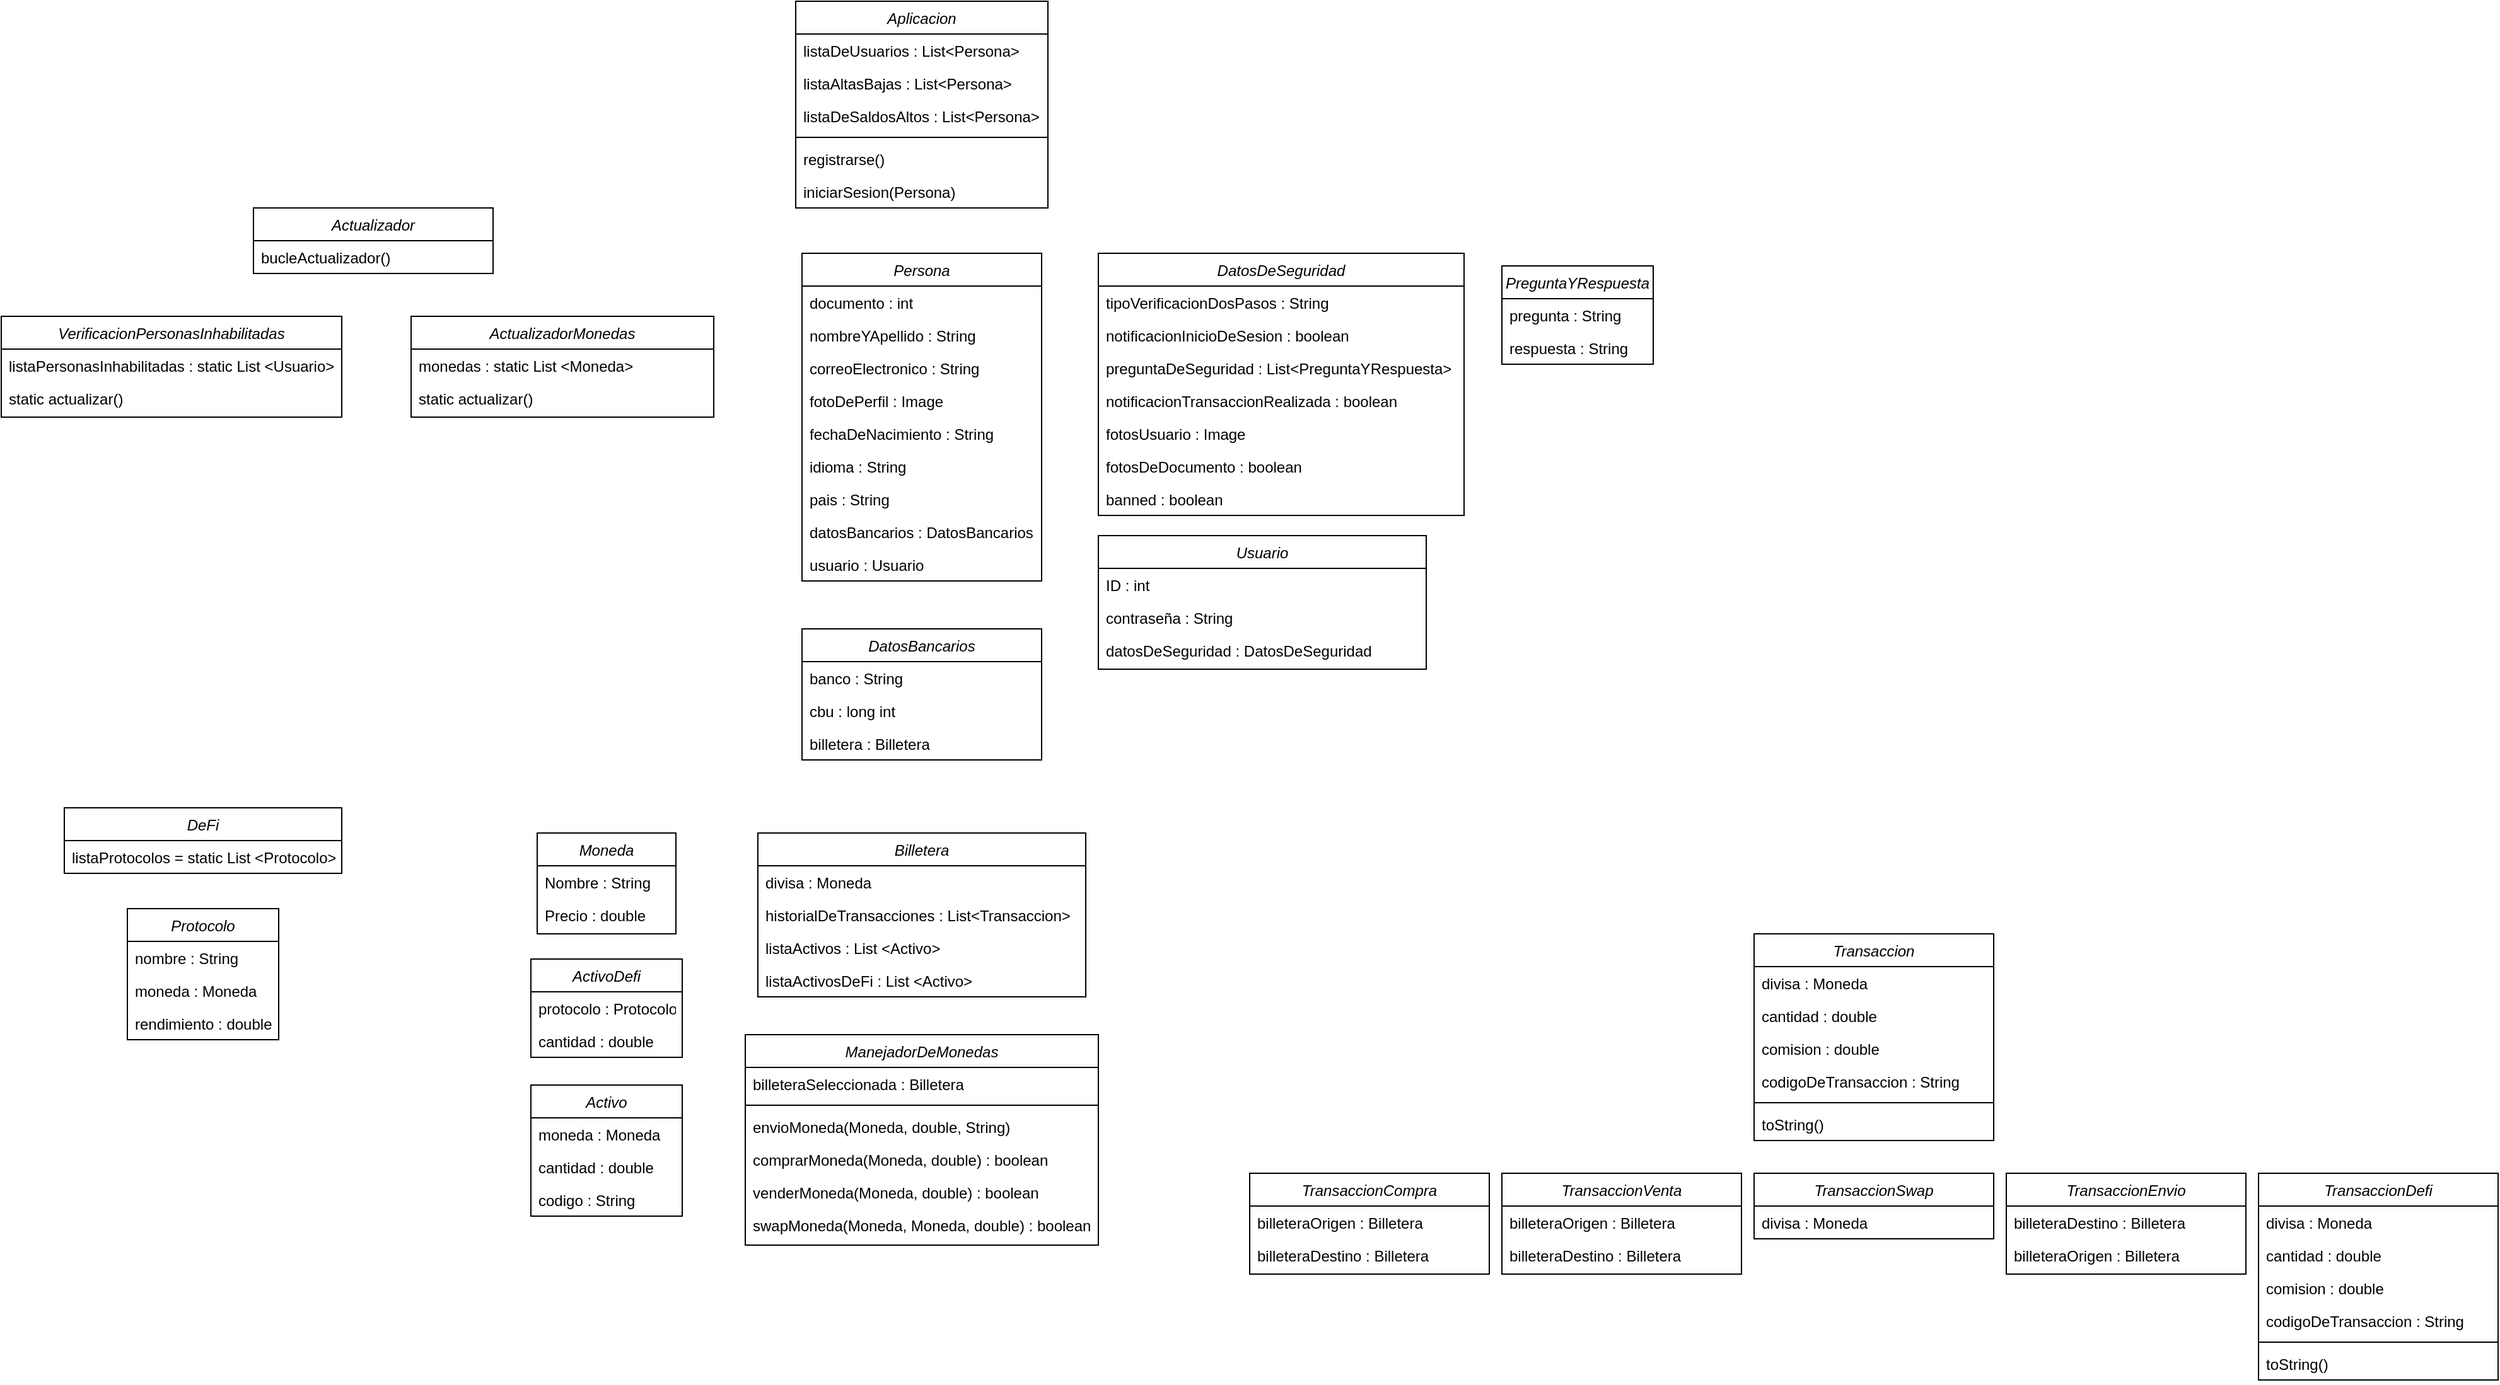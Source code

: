 <mxfile version="24.7.10">
  <diagram id="C5RBs43oDa-KdzZeNtuy" name="Page-1">
    <mxGraphModel dx="2093" dy="2188" grid="1" gridSize="10" guides="1" tooltips="1" connect="1" arrows="1" fold="1" page="1" pageScale="1" pageWidth="1600" pageHeight="1200" math="0" shadow="0">
      <root>
        <mxCell id="WIyWlLk6GJQsqaUBKTNV-0" />
        <mxCell id="WIyWlLk6GJQsqaUBKTNV-1" parent="WIyWlLk6GJQsqaUBKTNV-0" />
        <mxCell id="zkfFHV4jXpPFQw0GAbJ--0" value="Aplicacion" style="swimlane;fontStyle=2;align=center;verticalAlign=top;childLayout=stackLayout;horizontal=1;startSize=26;horizontalStack=0;resizeParent=1;resizeLast=0;collapsible=1;marginBottom=0;rounded=0;shadow=0;strokeWidth=1;" parent="WIyWlLk6GJQsqaUBKTNV-1" vertex="1">
          <mxGeometry x="1500" y="-1180" width="200" height="164" as="geometry">
            <mxRectangle x="320" y="12" width="160" height="26" as="alternateBounds" />
          </mxGeometry>
        </mxCell>
        <mxCell id="zkfFHV4jXpPFQw0GAbJ--1" value="listaDeUsuarios : List&lt;Persona&gt;" style="text;align=left;verticalAlign=top;spacingLeft=4;spacingRight=4;overflow=hidden;rotatable=0;points=[[0,0.5],[1,0.5]];portConstraint=eastwest;" parent="zkfFHV4jXpPFQw0GAbJ--0" vertex="1">
          <mxGeometry y="26" width="200" height="26" as="geometry" />
        </mxCell>
        <mxCell id="1S-B0-gOR2kUliEeF28f-2" value="listaAltasBajas : List&lt;Persona&gt;" style="text;align=left;verticalAlign=top;spacingLeft=4;spacingRight=4;overflow=hidden;rotatable=0;points=[[0,0.5],[1,0.5]];portConstraint=eastwest;" parent="zkfFHV4jXpPFQw0GAbJ--0" vertex="1">
          <mxGeometry y="52" width="200" height="26" as="geometry" />
        </mxCell>
        <mxCell id="1S-B0-gOR2kUliEeF28f-3" value="listaDeSaldosAltos : List&lt;Persona&gt;" style="text;align=left;verticalAlign=top;spacingLeft=4;spacingRight=4;overflow=hidden;rotatable=0;points=[[0,0.5],[1,0.5]];portConstraint=eastwest;" parent="zkfFHV4jXpPFQw0GAbJ--0" vertex="1">
          <mxGeometry y="78" width="200" height="26" as="geometry" />
        </mxCell>
        <mxCell id="zkfFHV4jXpPFQw0GAbJ--4" value="" style="line;html=1;strokeWidth=1;align=left;verticalAlign=middle;spacingTop=-1;spacingLeft=3;spacingRight=3;rotatable=0;labelPosition=right;points=[];portConstraint=eastwest;" parent="zkfFHV4jXpPFQw0GAbJ--0" vertex="1">
          <mxGeometry y="104" width="200" height="8" as="geometry" />
        </mxCell>
        <mxCell id="b5h74rqphBhKmtc5vDvs-13" value="registrarse()" style="text;align=left;verticalAlign=top;spacingLeft=4;spacingRight=4;overflow=hidden;rotatable=0;points=[[0,0.5],[1,0.5]];portConstraint=eastwest;rounded=0;shadow=0;html=0;" parent="zkfFHV4jXpPFQw0GAbJ--0" vertex="1">
          <mxGeometry y="112" width="200" height="26" as="geometry" />
        </mxCell>
        <mxCell id="b5h74rqphBhKmtc5vDvs-14" value="iniciarSesion(Persona)" style="text;align=left;verticalAlign=top;spacingLeft=4;spacingRight=4;overflow=hidden;rotatable=0;points=[[0,0.5],[1,0.5]];portConstraint=eastwest;rounded=0;shadow=0;html=0;" parent="zkfFHV4jXpPFQw0GAbJ--0" vertex="1">
          <mxGeometry y="138" width="200" height="26" as="geometry" />
        </mxCell>
        <mxCell id="A0QK2ImNxOVKermPS3v1-1" value="&amp;nbsp;" style="text;whiteSpace=wrap;html=1;" parent="WIyWlLk6GJQsqaUBKTNV-1" vertex="1">
          <mxGeometry x="1870" y="-240" width="40" height="40" as="geometry" />
        </mxCell>
        <mxCell id="A0QK2ImNxOVKermPS3v1-3" value="Usuario" style="swimlane;fontStyle=2;align=center;verticalAlign=top;childLayout=stackLayout;horizontal=1;startSize=26;horizontalStack=0;resizeParent=1;resizeLast=0;collapsible=1;marginBottom=0;rounded=0;shadow=0;strokeWidth=1;" parent="WIyWlLk6GJQsqaUBKTNV-1" vertex="1">
          <mxGeometry x="1740" y="-756" width="260" height="106" as="geometry">
            <mxRectangle x="230" y="140" width="160" height="26" as="alternateBounds" />
          </mxGeometry>
        </mxCell>
        <mxCell id="b5h74rqphBhKmtc5vDvs-136" value="ID : int" style="text;align=left;verticalAlign=top;spacingLeft=4;spacingRight=4;overflow=hidden;rotatable=0;points=[[0,0.5],[1,0.5]];portConstraint=eastwest;" parent="A0QK2ImNxOVKermPS3v1-3" vertex="1">
          <mxGeometry y="26" width="260" height="26" as="geometry" />
        </mxCell>
        <mxCell id="1S-B0-gOR2kUliEeF28f-7" value="contraseña : String" style="text;align=left;verticalAlign=top;spacingLeft=4;spacingRight=4;overflow=hidden;rotatable=0;points=[[0,0.5],[1,0.5]];portConstraint=eastwest;rounded=0;shadow=0;html=0;" parent="A0QK2ImNxOVKermPS3v1-3" vertex="1">
          <mxGeometry y="52" width="260" height="26" as="geometry" />
        </mxCell>
        <mxCell id="1S-B0-gOR2kUliEeF28f-20" value="datosDeSeguridad : DatosDeSeguridad" style="text;align=left;verticalAlign=top;spacingLeft=4;spacingRight=4;overflow=hidden;rotatable=0;points=[[0,0.5],[1,0.5]];portConstraint=eastwest;" parent="A0QK2ImNxOVKermPS3v1-3" vertex="1">
          <mxGeometry y="78" width="260" height="26" as="geometry" />
        </mxCell>
        <mxCell id="A0QK2ImNxOVKermPS3v1-74" value="ManejadorDeMonedas" style="swimlane;fontStyle=2;align=center;verticalAlign=top;childLayout=stackLayout;horizontal=1;startSize=26;horizontalStack=0;resizeParent=1;resizeLast=0;collapsible=1;marginBottom=0;rounded=0;shadow=0;strokeWidth=1;" parent="WIyWlLk6GJQsqaUBKTNV-1" vertex="1">
          <mxGeometry x="1460" y="-360" width="280" height="167" as="geometry">
            <mxRectangle x="320" y="12" width="160" height="26" as="alternateBounds" />
          </mxGeometry>
        </mxCell>
        <mxCell id="A0QK2ImNxOVKermPS3v1-77" value="billeteraSeleccionada : Billetera" style="text;align=left;verticalAlign=top;spacingLeft=4;spacingRight=4;overflow=hidden;rotatable=0;points=[[0,0.5],[1,0.5]];portConstraint=eastwest;" parent="A0QK2ImNxOVKermPS3v1-74" vertex="1">
          <mxGeometry y="26" width="280" height="26" as="geometry" />
        </mxCell>
        <mxCell id="A0QK2ImNxOVKermPS3v1-76" value="" style="line;html=1;strokeWidth=1;align=left;verticalAlign=middle;spacingTop=-1;spacingLeft=3;spacingRight=3;rotatable=0;labelPosition=right;points=[];portConstraint=eastwest;" parent="A0QK2ImNxOVKermPS3v1-74" vertex="1">
          <mxGeometry y="52" width="280" height="8" as="geometry" />
        </mxCell>
        <mxCell id="A0QK2ImNxOVKermPS3v1-84" value="envioMoneda(Moneda, double, String)" style="text;align=left;verticalAlign=top;spacingLeft=4;spacingRight=4;overflow=hidden;rotatable=0;points=[[0,0.5],[1,0.5]];portConstraint=eastwest;" parent="A0QK2ImNxOVKermPS3v1-74" vertex="1">
          <mxGeometry y="60" width="280" height="26" as="geometry" />
        </mxCell>
        <mxCell id="A0QK2ImNxOVKermPS3v1-78" value="comprarMoneda(Moneda, double) : boolean" style="text;align=left;verticalAlign=top;spacingLeft=4;spacingRight=4;overflow=hidden;rotatable=0;points=[[0,0.5],[1,0.5]];portConstraint=eastwest;" parent="A0QK2ImNxOVKermPS3v1-74" vertex="1">
          <mxGeometry y="86" width="280" height="26" as="geometry" />
        </mxCell>
        <mxCell id="A0QK2ImNxOVKermPS3v1-79" value="venderMoneda(Moneda, double) : boolean" style="text;align=left;verticalAlign=top;spacingLeft=4;spacingRight=4;overflow=hidden;rotatable=0;points=[[0,0.5],[1,0.5]];portConstraint=eastwest;" parent="A0QK2ImNxOVKermPS3v1-74" vertex="1">
          <mxGeometry y="112" width="280" height="26" as="geometry" />
        </mxCell>
        <mxCell id="A0QK2ImNxOVKermPS3v1-80" value="swapMoneda(Moneda, Moneda, double) : boolean" style="text;align=left;verticalAlign=top;spacingLeft=4;spacingRight=4;overflow=hidden;rotatable=0;points=[[0,0.5],[1,0.5]];portConstraint=eastwest;" parent="A0QK2ImNxOVKermPS3v1-74" vertex="1">
          <mxGeometry y="138" width="280" height="26" as="geometry" />
        </mxCell>
        <mxCell id="b5h74rqphBhKmtc5vDvs-6" value="VerificacionPersonasInhabilitadas" style="swimlane;fontStyle=2;align=center;verticalAlign=top;childLayout=stackLayout;horizontal=1;startSize=26;horizontalStack=0;resizeParent=1;resizeLast=0;collapsible=1;marginBottom=0;rounded=0;shadow=0;strokeWidth=1;" parent="WIyWlLk6GJQsqaUBKTNV-1" vertex="1">
          <mxGeometry x="870" y="-930" width="270" height="80" as="geometry">
            <mxRectangle x="320" y="12" width="160" height="26" as="alternateBounds" />
          </mxGeometry>
        </mxCell>
        <mxCell id="b5h74rqphBhKmtc5vDvs-11" value="listaPersonasInhabilitadas : static List &lt;Usuario&gt;" style="text;align=left;verticalAlign=top;spacingLeft=4;spacingRight=4;overflow=hidden;rotatable=0;points=[[0,0.5],[1,0.5]];portConstraint=eastwest;" parent="b5h74rqphBhKmtc5vDvs-6" vertex="1">
          <mxGeometry y="26" width="270" height="26" as="geometry" />
        </mxCell>
        <mxCell id="b5h74rqphBhKmtc5vDvs-12" value="static actualizar()" style="text;align=left;verticalAlign=top;spacingLeft=4;spacingRight=4;overflow=hidden;rotatable=0;points=[[0,0.5],[1,0.5]];portConstraint=eastwest;rounded=0;shadow=0;html=0;" parent="b5h74rqphBhKmtc5vDvs-6" vertex="1">
          <mxGeometry y="52" width="270" height="26" as="geometry" />
        </mxCell>
        <mxCell id="b5h74rqphBhKmtc5vDvs-25" value="Actualizador" style="swimlane;fontStyle=2;align=center;verticalAlign=top;childLayout=stackLayout;horizontal=1;startSize=26;horizontalStack=0;resizeParent=1;resizeLast=0;collapsible=1;marginBottom=0;rounded=0;shadow=0;strokeWidth=1;" parent="WIyWlLk6GJQsqaUBKTNV-1" vertex="1">
          <mxGeometry x="1070" y="-1016" width="190" height="52" as="geometry">
            <mxRectangle x="320" y="12" width="160" height="26" as="alternateBounds" />
          </mxGeometry>
        </mxCell>
        <mxCell id="b5h74rqphBhKmtc5vDvs-117" value="bucleActualizador()" style="text;align=left;verticalAlign=top;spacingLeft=4;spacingRight=4;overflow=hidden;rotatable=0;points=[[0,0.5],[1,0.5]];portConstraint=eastwest;rounded=0;shadow=0;html=0;" parent="b5h74rqphBhKmtc5vDvs-25" vertex="1">
          <mxGeometry y="26" width="190" height="26" as="geometry" />
        </mxCell>
        <mxCell id="b5h74rqphBhKmtc5vDvs-31" value="Moneda" style="swimlane;fontStyle=2;align=center;verticalAlign=top;childLayout=stackLayout;horizontal=1;startSize=26;horizontalStack=0;resizeParent=1;resizeLast=0;collapsible=1;marginBottom=0;rounded=0;shadow=0;strokeWidth=1;" parent="WIyWlLk6GJQsqaUBKTNV-1" vertex="1">
          <mxGeometry x="1295" y="-520" width="110" height="80" as="geometry">
            <mxRectangle x="320" y="12" width="160" height="26" as="alternateBounds" />
          </mxGeometry>
        </mxCell>
        <mxCell id="b5h74rqphBhKmtc5vDvs-32" value="Nombre : String" style="text;align=left;verticalAlign=top;spacingLeft=4;spacingRight=4;overflow=hidden;rotatable=0;points=[[0,0.5],[1,0.5]];portConstraint=eastwest;" parent="b5h74rqphBhKmtc5vDvs-31" vertex="1">
          <mxGeometry y="26" width="110" height="26" as="geometry" />
        </mxCell>
        <mxCell id="b5h74rqphBhKmtc5vDvs-33" value="Precio : double" style="text;align=left;verticalAlign=top;spacingLeft=4;spacingRight=4;overflow=hidden;rotatable=0;points=[[0,0.5],[1,0.5]];portConstraint=eastwest;rounded=0;shadow=0;html=0;" parent="b5h74rqphBhKmtc5vDvs-31" vertex="1">
          <mxGeometry y="52" width="110" height="26" as="geometry" />
        </mxCell>
        <mxCell id="b5h74rqphBhKmtc5vDvs-53" value="Transaccion" style="swimlane;fontStyle=2;align=center;verticalAlign=top;childLayout=stackLayout;horizontal=1;startSize=26;horizontalStack=0;resizeParent=1;resizeLast=0;collapsible=1;marginBottom=0;rounded=0;shadow=0;strokeWidth=1;" parent="WIyWlLk6GJQsqaUBKTNV-1" vertex="1">
          <mxGeometry x="2260" y="-440" width="190" height="164" as="geometry">
            <mxRectangle x="320" y="12" width="160" height="26" as="alternateBounds" />
          </mxGeometry>
        </mxCell>
        <mxCell id="b5h74rqphBhKmtc5vDvs-60" value="divisa : Moneda" style="text;align=left;verticalAlign=top;spacingLeft=4;spacingRight=4;overflow=hidden;rotatable=0;points=[[0,0.5],[1,0.5]];portConstraint=eastwest;rounded=0;shadow=0;html=0;" parent="b5h74rqphBhKmtc5vDvs-53" vertex="1">
          <mxGeometry y="26" width="190" height="26" as="geometry" />
        </mxCell>
        <mxCell id="b5h74rqphBhKmtc5vDvs-61" value="cantidad : double" style="text;align=left;verticalAlign=top;spacingLeft=4;spacingRight=4;overflow=hidden;rotatable=0;points=[[0,0.5],[1,0.5]];portConstraint=eastwest;rounded=0;shadow=0;html=0;" parent="b5h74rqphBhKmtc5vDvs-53" vertex="1">
          <mxGeometry y="52" width="190" height="26" as="geometry" />
        </mxCell>
        <mxCell id="b5h74rqphBhKmtc5vDvs-120" value="comision : double" style="text;align=left;verticalAlign=top;spacingLeft=4;spacingRight=4;overflow=hidden;rotatable=0;points=[[0,0.5],[1,0.5]];portConstraint=eastwest;rounded=0;shadow=0;html=0;" parent="b5h74rqphBhKmtc5vDvs-53" vertex="1">
          <mxGeometry y="78" width="190" height="26" as="geometry" />
        </mxCell>
        <mxCell id="1S-B0-gOR2kUliEeF28f-0" value="codigoDeTransaccion : String" style="text;align=left;verticalAlign=top;spacingLeft=4;spacingRight=4;overflow=hidden;rotatable=0;points=[[0,0.5],[1,0.5]];portConstraint=eastwest;rounded=0;shadow=0;html=0;" parent="b5h74rqphBhKmtc5vDvs-53" vertex="1">
          <mxGeometry y="104" width="190" height="26" as="geometry" />
        </mxCell>
        <mxCell id="b5h74rqphBhKmtc5vDvs-63" value="" style="line;html=1;strokeWidth=1;align=left;verticalAlign=middle;spacingTop=-1;spacingLeft=3;spacingRight=3;rotatable=0;labelPosition=right;points=[];portConstraint=eastwest;" parent="b5h74rqphBhKmtc5vDvs-53" vertex="1">
          <mxGeometry y="130" width="190" height="8" as="geometry" />
        </mxCell>
        <mxCell id="b5h74rqphBhKmtc5vDvs-62" value="toString()" style="text;align=left;verticalAlign=top;spacingLeft=4;spacingRight=4;overflow=hidden;rotatable=0;points=[[0,0.5],[1,0.5]];portConstraint=eastwest;rounded=0;shadow=0;html=0;" parent="b5h74rqphBhKmtc5vDvs-53" vertex="1">
          <mxGeometry y="138" width="190" height="26" as="geometry" />
        </mxCell>
        <mxCell id="b5h74rqphBhKmtc5vDvs-73" value="Activo" style="swimlane;fontStyle=2;align=center;verticalAlign=top;childLayout=stackLayout;horizontal=1;startSize=26;horizontalStack=0;resizeParent=1;resizeLast=0;collapsible=1;marginBottom=0;rounded=0;shadow=0;strokeWidth=1;" parent="WIyWlLk6GJQsqaUBKTNV-1" vertex="1">
          <mxGeometry x="1290" y="-320" width="120" height="104" as="geometry">
            <mxRectangle x="320" y="12" width="160" height="26" as="alternateBounds" />
          </mxGeometry>
        </mxCell>
        <mxCell id="b5h74rqphBhKmtc5vDvs-74" value="moneda : Moneda" style="text;align=left;verticalAlign=top;spacingLeft=4;spacingRight=4;overflow=hidden;rotatable=0;points=[[0,0.5],[1,0.5]];portConstraint=eastwest;" parent="b5h74rqphBhKmtc5vDvs-73" vertex="1">
          <mxGeometry y="26" width="120" height="26" as="geometry" />
        </mxCell>
        <mxCell id="b5h74rqphBhKmtc5vDvs-75" value="cantidad : double" style="text;align=left;verticalAlign=top;spacingLeft=4;spacingRight=4;overflow=hidden;rotatable=0;points=[[0,0.5],[1,0.5]];portConstraint=eastwest;rounded=0;shadow=0;html=0;" parent="b5h74rqphBhKmtc5vDvs-73" vertex="1">
          <mxGeometry y="52" width="120" height="26" as="geometry" />
        </mxCell>
        <mxCell id="1S-B0-gOR2kUliEeF28f-4" value="codigo : String" style="text;align=left;verticalAlign=top;spacingLeft=4;spacingRight=4;overflow=hidden;rotatable=0;points=[[0,0.5],[1,0.5]];portConstraint=eastwest;rounded=0;shadow=0;html=0;" parent="b5h74rqphBhKmtc5vDvs-73" vertex="1">
          <mxGeometry y="78" width="120" height="26" as="geometry" />
        </mxCell>
        <mxCell id="b5h74rqphBhKmtc5vDvs-79" value="TransaccionCompra" style="swimlane;fontStyle=2;align=center;verticalAlign=top;childLayout=stackLayout;horizontal=1;startSize=26;horizontalStack=0;resizeParent=1;resizeLast=0;collapsible=1;marginBottom=0;rounded=0;shadow=0;strokeWidth=1;" parent="WIyWlLk6GJQsqaUBKTNV-1" vertex="1">
          <mxGeometry x="1860" y="-250" width="190" height="80" as="geometry">
            <mxRectangle x="320" y="12" width="160" height="26" as="alternateBounds" />
          </mxGeometry>
        </mxCell>
        <mxCell id="b5h74rqphBhKmtc5vDvs-84" value="billeteraOrigen : Billetera" style="text;align=left;verticalAlign=top;spacingLeft=4;spacingRight=4;overflow=hidden;rotatable=0;points=[[0,0.5],[1,0.5]];portConstraint=eastwest;rounded=0;shadow=0;html=0;" parent="b5h74rqphBhKmtc5vDvs-79" vertex="1">
          <mxGeometry y="26" width="190" height="26" as="geometry" />
        </mxCell>
        <mxCell id="b5h74rqphBhKmtc5vDvs-102" value="billeteraDestino : Billetera" style="text;align=left;verticalAlign=top;spacingLeft=4;spacingRight=4;overflow=hidden;rotatable=0;points=[[0,0.5],[1,0.5]];portConstraint=eastwest;rounded=0;shadow=0;html=0;" parent="b5h74rqphBhKmtc5vDvs-79" vertex="1">
          <mxGeometry y="52" width="190" height="26" as="geometry" />
        </mxCell>
        <mxCell id="b5h74rqphBhKmtc5vDvs-85" value="TransaccionVenta" style="swimlane;fontStyle=2;align=center;verticalAlign=top;childLayout=stackLayout;horizontal=1;startSize=26;horizontalStack=0;resizeParent=1;resizeLast=0;collapsible=1;marginBottom=0;rounded=0;shadow=0;strokeWidth=1;" parent="WIyWlLk6GJQsqaUBKTNV-1" vertex="1">
          <mxGeometry x="2060" y="-250" width="190" height="80" as="geometry">
            <mxRectangle x="320" y="12" width="160" height="26" as="alternateBounds" />
          </mxGeometry>
        </mxCell>
        <mxCell id="RXBJ0WqxxfnvdXyqFnlm-0" value="billeteraOrigen : Billetera" style="text;align=left;verticalAlign=top;spacingLeft=4;spacingRight=4;overflow=hidden;rotatable=0;points=[[0,0.5],[1,0.5]];portConstraint=eastwest;rounded=0;shadow=0;html=0;" vertex="1" parent="b5h74rqphBhKmtc5vDvs-85">
          <mxGeometry y="26" width="190" height="26" as="geometry" />
        </mxCell>
        <mxCell id="RXBJ0WqxxfnvdXyqFnlm-1" value="billeteraDestino : Billetera" style="text;align=left;verticalAlign=top;spacingLeft=4;spacingRight=4;overflow=hidden;rotatable=0;points=[[0,0.5],[1,0.5]];portConstraint=eastwest;rounded=0;shadow=0;html=0;" vertex="1" parent="b5h74rqphBhKmtc5vDvs-85">
          <mxGeometry y="52" width="190" height="26" as="geometry" />
        </mxCell>
        <mxCell id="b5h74rqphBhKmtc5vDvs-91" value="TransaccionSwap" style="swimlane;fontStyle=2;align=center;verticalAlign=top;childLayout=stackLayout;horizontal=1;startSize=26;horizontalStack=0;resizeParent=1;resizeLast=0;collapsible=1;marginBottom=0;rounded=0;shadow=0;strokeWidth=1;" parent="WIyWlLk6GJQsqaUBKTNV-1" vertex="1">
          <mxGeometry x="2260" y="-250" width="190" height="52" as="geometry">
            <mxRectangle x="320" y="12" width="160" height="26" as="alternateBounds" />
          </mxGeometry>
        </mxCell>
        <mxCell id="b5h74rqphBhKmtc5vDvs-105" value="divisa : Moneda" style="text;align=left;verticalAlign=top;spacingLeft=4;spacingRight=4;overflow=hidden;rotatable=0;points=[[0,0.5],[1,0.5]];portConstraint=eastwest;rounded=0;shadow=0;html=0;" parent="b5h74rqphBhKmtc5vDvs-91" vertex="1">
          <mxGeometry y="26" width="190" height="26" as="geometry" />
        </mxCell>
        <mxCell id="b5h74rqphBhKmtc5vDvs-96" value="TransaccionEnvio" style="swimlane;fontStyle=2;align=center;verticalAlign=top;childLayout=stackLayout;horizontal=1;startSize=26;horizontalStack=0;resizeParent=1;resizeLast=0;collapsible=1;marginBottom=0;rounded=0;shadow=0;strokeWidth=1;" parent="WIyWlLk6GJQsqaUBKTNV-1" vertex="1">
          <mxGeometry x="2460" y="-250" width="190" height="80" as="geometry">
            <mxRectangle x="320" y="12" width="160" height="26" as="alternateBounds" />
          </mxGeometry>
        </mxCell>
        <mxCell id="RXBJ0WqxxfnvdXyqFnlm-3" value="billeteraDestino : Billetera" style="text;align=left;verticalAlign=top;spacingLeft=4;spacingRight=4;overflow=hidden;rotatable=0;points=[[0,0.5],[1,0.5]];portConstraint=eastwest;rounded=0;shadow=0;html=0;" vertex="1" parent="b5h74rqphBhKmtc5vDvs-96">
          <mxGeometry y="26" width="190" height="26" as="geometry" />
        </mxCell>
        <mxCell id="RXBJ0WqxxfnvdXyqFnlm-2" value="billeteraOrigen : Billetera" style="text;align=left;verticalAlign=top;spacingLeft=4;spacingRight=4;overflow=hidden;rotatable=0;points=[[0,0.5],[1,0.5]];portConstraint=eastwest;rounded=0;shadow=0;html=0;" vertex="1" parent="b5h74rqphBhKmtc5vDvs-96">
          <mxGeometry y="52" width="190" height="26" as="geometry" />
        </mxCell>
        <mxCell id="b5h74rqphBhKmtc5vDvs-112" value="ActualizadorMonedas" style="swimlane;fontStyle=2;align=center;verticalAlign=top;childLayout=stackLayout;horizontal=1;startSize=26;horizontalStack=0;resizeParent=1;resizeLast=0;collapsible=1;marginBottom=0;rounded=0;shadow=0;strokeWidth=1;" parent="WIyWlLk6GJQsqaUBKTNV-1" vertex="1">
          <mxGeometry x="1195" y="-930" width="240" height="80" as="geometry">
            <mxRectangle x="320" y="12" width="160" height="26" as="alternateBounds" />
          </mxGeometry>
        </mxCell>
        <mxCell id="b5h74rqphBhKmtc5vDvs-115" value="monedas : static List &lt;Moneda&gt;" style="text;align=left;verticalAlign=top;spacingLeft=4;spacingRight=4;overflow=hidden;rotatable=0;points=[[0,0.5],[1,0.5]];portConstraint=eastwest;" parent="b5h74rqphBhKmtc5vDvs-112" vertex="1">
          <mxGeometry y="26" width="240" height="26" as="geometry" />
        </mxCell>
        <mxCell id="b5h74rqphBhKmtc5vDvs-116" value="static actualizar()" style="text;align=left;verticalAlign=top;spacingLeft=4;spacingRight=4;overflow=hidden;rotatable=0;points=[[0,0.5],[1,0.5]];portConstraint=eastwest;rounded=0;shadow=0;html=0;" parent="b5h74rqphBhKmtc5vDvs-112" vertex="1">
          <mxGeometry y="52" width="240" height="26" as="geometry" />
        </mxCell>
        <mxCell id="b5h74rqphBhKmtc5vDvs-126" value="DeFi" style="swimlane;fontStyle=2;align=center;verticalAlign=top;childLayout=stackLayout;horizontal=1;startSize=26;horizontalStack=0;resizeParent=1;resizeLast=0;collapsible=1;marginBottom=0;rounded=0;shadow=0;strokeWidth=1;" parent="WIyWlLk6GJQsqaUBKTNV-1" vertex="1">
          <mxGeometry x="920" y="-540" width="220" height="52" as="geometry">
            <mxRectangle x="320" y="12" width="160" height="26" as="alternateBounds" />
          </mxGeometry>
        </mxCell>
        <mxCell id="RXBJ0WqxxfnvdXyqFnlm-10" value="listaProtocolos = static List &lt;Protocolo&gt;" style="text;align=left;verticalAlign=top;spacingLeft=4;spacingRight=4;overflow=hidden;rotatable=0;points=[[0,0.5],[1,0.5]];portConstraint=eastwest;" vertex="1" parent="b5h74rqphBhKmtc5vDvs-126">
          <mxGeometry y="26" width="220" height="26" as="geometry" />
        </mxCell>
        <mxCell id="b5h74rqphBhKmtc5vDvs-130" value="Persona" style="swimlane;fontStyle=2;align=center;verticalAlign=top;childLayout=stackLayout;horizontal=1;startSize=26;horizontalStack=0;resizeParent=1;resizeLast=0;collapsible=1;marginBottom=0;rounded=0;shadow=0;strokeWidth=1;" parent="WIyWlLk6GJQsqaUBKTNV-1" vertex="1">
          <mxGeometry x="1505" y="-980" width="190" height="260" as="geometry">
            <mxRectangle x="320" y="12" width="160" height="26" as="alternateBounds" />
          </mxGeometry>
        </mxCell>
        <mxCell id="b5h74rqphBhKmtc5vDvs-141" value="documento : int" style="text;align=left;verticalAlign=top;spacingLeft=4;spacingRight=4;overflow=hidden;rotatable=0;points=[[0,0.5],[1,0.5]];portConstraint=eastwest;rounded=0;shadow=0;html=0;" parent="b5h74rqphBhKmtc5vDvs-130" vertex="1">
          <mxGeometry y="26" width="190" height="26" as="geometry" />
        </mxCell>
        <mxCell id="b5h74rqphBhKmtc5vDvs-137" value="nombreYApellido : String" style="text;align=left;verticalAlign=top;spacingLeft=4;spacingRight=4;overflow=hidden;rotatable=0;points=[[0,0.5],[1,0.5]];portConstraint=eastwest;" parent="b5h74rqphBhKmtc5vDvs-130" vertex="1">
          <mxGeometry y="52" width="190" height="26" as="geometry" />
        </mxCell>
        <mxCell id="b5h74rqphBhKmtc5vDvs-138" value="correoElectronico : String" style="text;align=left;verticalAlign=top;spacingLeft=4;spacingRight=4;overflow=hidden;rotatable=0;points=[[0,0.5],[1,0.5]];portConstraint=eastwest;rounded=0;shadow=0;html=0;" parent="b5h74rqphBhKmtc5vDvs-130" vertex="1">
          <mxGeometry y="78" width="190" height="26" as="geometry" />
        </mxCell>
        <mxCell id="b5h74rqphBhKmtc5vDvs-143" value="fotoDePerfil : Image" style="text;align=left;verticalAlign=top;spacingLeft=4;spacingRight=4;overflow=hidden;rotatable=0;points=[[0,0.5],[1,0.5]];portConstraint=eastwest;rounded=0;shadow=0;html=0;" parent="b5h74rqphBhKmtc5vDvs-130" vertex="1">
          <mxGeometry y="104" width="190" height="26" as="geometry" />
        </mxCell>
        <mxCell id="b5h74rqphBhKmtc5vDvs-142" value="fechaDeNacimiento : String" style="text;align=left;verticalAlign=top;spacingLeft=4;spacingRight=4;overflow=hidden;rotatable=0;points=[[0,0.5],[1,0.5]];portConstraint=eastwest;rounded=0;shadow=0;html=0;" parent="b5h74rqphBhKmtc5vDvs-130" vertex="1">
          <mxGeometry y="130" width="190" height="26" as="geometry" />
        </mxCell>
        <mxCell id="b5h74rqphBhKmtc5vDvs-140" value="idioma : String" style="text;align=left;verticalAlign=top;spacingLeft=4;spacingRight=4;overflow=hidden;rotatable=0;points=[[0,0.5],[1,0.5]];portConstraint=eastwest;rounded=0;shadow=0;html=0;" parent="b5h74rqphBhKmtc5vDvs-130" vertex="1">
          <mxGeometry y="156" width="190" height="26" as="geometry" />
        </mxCell>
        <mxCell id="b5h74rqphBhKmtc5vDvs-139" value="pais : String" style="text;align=left;verticalAlign=top;spacingLeft=4;spacingRight=4;overflow=hidden;rotatable=0;points=[[0,0.5],[1,0.5]];portConstraint=eastwest;rounded=0;shadow=0;html=0;" parent="b5h74rqphBhKmtc5vDvs-130" vertex="1">
          <mxGeometry y="182" width="190" height="26" as="geometry" />
        </mxCell>
        <mxCell id="1S-B0-gOR2kUliEeF28f-18" value="datosBancarios : DatosBancarios" style="text;align=left;verticalAlign=top;spacingLeft=4;spacingRight=4;overflow=hidden;rotatable=0;points=[[0,0.5],[1,0.5]];portConstraint=eastwest;rounded=0;shadow=0;html=0;" parent="b5h74rqphBhKmtc5vDvs-130" vertex="1">
          <mxGeometry y="208" width="190" height="26" as="geometry" />
        </mxCell>
        <mxCell id="1S-B0-gOR2kUliEeF28f-19" value="usuario : Usuario" style="text;align=left;verticalAlign=top;spacingLeft=4;spacingRight=4;overflow=hidden;rotatable=0;points=[[0,0.5],[1,0.5]];portConstraint=eastwest;rounded=0;shadow=0;html=0;" parent="b5h74rqphBhKmtc5vDvs-130" vertex="1">
          <mxGeometry y="234" width="190" height="26" as="geometry" />
        </mxCell>
        <mxCell id="b5h74rqphBhKmtc5vDvs-145" value="DatosDeSeguridad" style="swimlane;fontStyle=2;align=center;verticalAlign=top;childLayout=stackLayout;horizontal=1;startSize=26;horizontalStack=0;resizeParent=1;resizeLast=0;collapsible=1;marginBottom=0;rounded=0;shadow=0;strokeWidth=1;" parent="WIyWlLk6GJQsqaUBKTNV-1" vertex="1">
          <mxGeometry x="1740" y="-980" width="290" height="208" as="geometry">
            <mxRectangle x="320" y="12" width="160" height="26" as="alternateBounds" />
          </mxGeometry>
        </mxCell>
        <mxCell id="b5h74rqphBhKmtc5vDvs-155" value="tipoVerificacionDosPasos : String" style="text;align=left;verticalAlign=top;spacingLeft=4;spacingRight=4;overflow=hidden;rotatable=0;points=[[0,0.5],[1,0.5]];portConstraint=eastwest;" parent="b5h74rqphBhKmtc5vDvs-145" vertex="1">
          <mxGeometry y="26" width="290" height="26" as="geometry" />
        </mxCell>
        <mxCell id="b5h74rqphBhKmtc5vDvs-23" value="notificacionInicioDeSesion : boolean" style="text;align=left;verticalAlign=top;spacingLeft=4;spacingRight=4;overflow=hidden;rotatable=0;points=[[0,0.5],[1,0.5]];portConstraint=eastwest;rounded=0;shadow=0;html=0;" parent="b5h74rqphBhKmtc5vDvs-145" vertex="1">
          <mxGeometry y="52" width="290" height="26" as="geometry" />
        </mxCell>
        <mxCell id="b5h74rqphBhKmtc5vDvs-22" value="preguntaDeSeguridad : List&lt;PreguntaYRespuesta&gt;" style="text;align=left;verticalAlign=top;spacingLeft=4;spacingRight=4;overflow=hidden;rotatable=0;points=[[0,0.5],[1,0.5]];portConstraint=eastwest;rounded=0;shadow=0;html=0;" parent="b5h74rqphBhKmtc5vDvs-145" vertex="1">
          <mxGeometry y="78" width="290" height="26" as="geometry" />
        </mxCell>
        <mxCell id="b5h74rqphBhKmtc5vDvs-24" value="notificacionTransaccionRealizada : boolean" style="text;align=left;verticalAlign=top;spacingLeft=4;spacingRight=4;overflow=hidden;rotatable=0;points=[[0,0.5],[1,0.5]];portConstraint=eastwest;rounded=0;shadow=0;html=0;" parent="b5h74rqphBhKmtc5vDvs-145" vertex="1">
          <mxGeometry y="104" width="290" height="26" as="geometry" />
        </mxCell>
        <mxCell id="1S-B0-gOR2kUliEeF28f-24" value="fotosUsuario : Image" style="text;align=left;verticalAlign=top;spacingLeft=4;spacingRight=4;overflow=hidden;rotatable=0;points=[[0,0.5],[1,0.5]];portConstraint=eastwest;rounded=0;shadow=0;html=0;" parent="b5h74rqphBhKmtc5vDvs-145" vertex="1">
          <mxGeometry y="130" width="290" height="26" as="geometry" />
        </mxCell>
        <mxCell id="b5h74rqphBhKmtc5vDvs-166" value="fotosDeDocumento : boolean" style="text;align=left;verticalAlign=top;spacingLeft=4;spacingRight=4;overflow=hidden;rotatable=0;points=[[0,0.5],[1,0.5]];portConstraint=eastwest;rounded=0;shadow=0;html=0;" parent="b5h74rqphBhKmtc5vDvs-145" vertex="1">
          <mxGeometry y="156" width="290" height="26" as="geometry" />
        </mxCell>
        <mxCell id="1S-B0-gOR2kUliEeF28f-23" value="banned : boolean" style="text;align=left;verticalAlign=top;spacingLeft=4;spacingRight=4;overflow=hidden;rotatable=0;points=[[0,0.5],[1,0.5]];portConstraint=eastwest;rounded=0;shadow=0;html=0;" parent="b5h74rqphBhKmtc5vDvs-145" vertex="1">
          <mxGeometry y="182" width="290" height="26" as="geometry" />
        </mxCell>
        <mxCell id="b5h74rqphBhKmtc5vDvs-157" value="Billetera" style="swimlane;fontStyle=2;align=center;verticalAlign=top;childLayout=stackLayout;horizontal=1;startSize=26;horizontalStack=0;resizeParent=1;resizeLast=0;collapsible=1;marginBottom=0;rounded=0;shadow=0;strokeWidth=1;" parent="WIyWlLk6GJQsqaUBKTNV-1" vertex="1">
          <mxGeometry x="1470" y="-520" width="260" height="130" as="geometry">
            <mxRectangle x="320" y="12" width="160" height="26" as="alternateBounds" />
          </mxGeometry>
        </mxCell>
        <mxCell id="b5h74rqphBhKmtc5vDvs-163" value="divisa : Moneda" style="text;align=left;verticalAlign=top;spacingLeft=4;spacingRight=4;overflow=hidden;rotatable=0;points=[[0,0.5],[1,0.5]];portConstraint=eastwest;rounded=0;shadow=0;html=0;" parent="b5h74rqphBhKmtc5vDvs-157" vertex="1">
          <mxGeometry y="26" width="260" height="26" as="geometry" />
        </mxCell>
        <mxCell id="b5h74rqphBhKmtc5vDvs-165" value="historialDeTransacciones : List&lt;Transaccion&gt;" style="text;align=left;verticalAlign=top;spacingLeft=4;spacingRight=4;overflow=hidden;rotatable=0;points=[[0,0.5],[1,0.5]];portConstraint=eastwest;rounded=0;shadow=0;html=0;" parent="b5h74rqphBhKmtc5vDvs-157" vertex="1">
          <mxGeometry y="52" width="260" height="26" as="geometry" />
        </mxCell>
        <mxCell id="b5h74rqphBhKmtc5vDvs-164" value="listaActivos : List &lt;Activo&gt;" style="text;align=left;verticalAlign=top;spacingLeft=4;spacingRight=4;overflow=hidden;rotatable=0;points=[[0,0.5],[1,0.5]];portConstraint=eastwest;rounded=0;shadow=0;html=0;" parent="b5h74rqphBhKmtc5vDvs-157" vertex="1">
          <mxGeometry y="78" width="260" height="26" as="geometry" />
        </mxCell>
        <mxCell id="RXBJ0WqxxfnvdXyqFnlm-12" value="listaActivosDeFi : List &lt;Activo&gt;" style="text;align=left;verticalAlign=top;spacingLeft=4;spacingRight=4;overflow=hidden;rotatable=0;points=[[0,0.5],[1,0.5]];portConstraint=eastwest;rounded=0;shadow=0;html=0;" vertex="1" parent="b5h74rqphBhKmtc5vDvs-157">
          <mxGeometry y="104" width="260" height="26" as="geometry" />
        </mxCell>
        <mxCell id="1S-B0-gOR2kUliEeF28f-9" value="DatosBancarios" style="swimlane;fontStyle=2;align=center;verticalAlign=top;childLayout=stackLayout;horizontal=1;startSize=26;horizontalStack=0;resizeParent=1;resizeLast=0;collapsible=1;marginBottom=0;rounded=0;shadow=0;strokeWidth=1;" parent="WIyWlLk6GJQsqaUBKTNV-1" vertex="1">
          <mxGeometry x="1505" y="-682" width="190" height="104" as="geometry">
            <mxRectangle x="320" y="12" width="160" height="26" as="alternateBounds" />
          </mxGeometry>
        </mxCell>
        <mxCell id="1S-B0-gOR2kUliEeF28f-21" value="banco : String" style="text;align=left;verticalAlign=top;spacingLeft=4;spacingRight=4;overflow=hidden;rotatable=0;points=[[0,0.5],[1,0.5]];portConstraint=eastwest;" parent="1S-B0-gOR2kUliEeF28f-9" vertex="1">
          <mxGeometry y="26" width="190" height="26" as="geometry" />
        </mxCell>
        <mxCell id="1S-B0-gOR2kUliEeF28f-22" value="cbu : long int" style="text;align=left;verticalAlign=top;spacingLeft=4;spacingRight=4;overflow=hidden;rotatable=0;points=[[0,0.5],[1,0.5]];portConstraint=eastwest;" parent="1S-B0-gOR2kUliEeF28f-9" vertex="1">
          <mxGeometry y="52" width="190" height="26" as="geometry" />
        </mxCell>
        <mxCell id="RXBJ0WqxxfnvdXyqFnlm-22" value="billetera : Billetera" style="text;align=left;verticalAlign=top;spacingLeft=4;spacingRight=4;overflow=hidden;rotatable=0;points=[[0,0.5],[1,0.5]];portConstraint=eastwest;" vertex="1" parent="1S-B0-gOR2kUliEeF28f-9">
          <mxGeometry y="78" width="190" height="26" as="geometry" />
        </mxCell>
        <mxCell id="1S-B0-gOR2kUliEeF28f-26" value="TransaccionDefi" style="swimlane;fontStyle=2;align=center;verticalAlign=top;childLayout=stackLayout;horizontal=1;startSize=26;horizontalStack=0;resizeParent=1;resizeLast=0;collapsible=1;marginBottom=0;rounded=0;shadow=0;strokeWidth=1;" parent="WIyWlLk6GJQsqaUBKTNV-1" vertex="1">
          <mxGeometry x="2660" y="-250" width="190" height="164" as="geometry">
            <mxRectangle x="320" y="12" width="160" height="26" as="alternateBounds" />
          </mxGeometry>
        </mxCell>
        <mxCell id="1S-B0-gOR2kUliEeF28f-27" value="divisa : Moneda" style="text;align=left;verticalAlign=top;spacingLeft=4;spacingRight=4;overflow=hidden;rotatable=0;points=[[0,0.5],[1,0.5]];portConstraint=eastwest;rounded=0;shadow=0;html=0;" parent="1S-B0-gOR2kUliEeF28f-26" vertex="1">
          <mxGeometry y="26" width="190" height="26" as="geometry" />
        </mxCell>
        <mxCell id="1S-B0-gOR2kUliEeF28f-28" value="cantidad : double" style="text;align=left;verticalAlign=top;spacingLeft=4;spacingRight=4;overflow=hidden;rotatable=0;points=[[0,0.5],[1,0.5]];portConstraint=eastwest;rounded=0;shadow=0;html=0;" parent="1S-B0-gOR2kUliEeF28f-26" vertex="1">
          <mxGeometry y="52" width="190" height="26" as="geometry" />
        </mxCell>
        <mxCell id="1S-B0-gOR2kUliEeF28f-29" value="comision : double" style="text;align=left;verticalAlign=top;spacingLeft=4;spacingRight=4;overflow=hidden;rotatable=0;points=[[0,0.5],[1,0.5]];portConstraint=eastwest;rounded=0;shadow=0;html=0;" parent="1S-B0-gOR2kUliEeF28f-26" vertex="1">
          <mxGeometry y="78" width="190" height="26" as="geometry" />
        </mxCell>
        <mxCell id="1S-B0-gOR2kUliEeF28f-30" value="codigoDeTransaccion : String" style="text;align=left;verticalAlign=top;spacingLeft=4;spacingRight=4;overflow=hidden;rotatable=0;points=[[0,0.5],[1,0.5]];portConstraint=eastwest;rounded=0;shadow=0;html=0;" parent="1S-B0-gOR2kUliEeF28f-26" vertex="1">
          <mxGeometry y="104" width="190" height="26" as="geometry" />
        </mxCell>
        <mxCell id="1S-B0-gOR2kUliEeF28f-31" value="" style="line;html=1;strokeWidth=1;align=left;verticalAlign=middle;spacingTop=-1;spacingLeft=3;spacingRight=3;rotatable=0;labelPosition=right;points=[];portConstraint=eastwest;" parent="1S-B0-gOR2kUliEeF28f-26" vertex="1">
          <mxGeometry y="130" width="190" height="8" as="geometry" />
        </mxCell>
        <mxCell id="1S-B0-gOR2kUliEeF28f-32" value="toString()" style="text;align=left;verticalAlign=top;spacingLeft=4;spacingRight=4;overflow=hidden;rotatable=0;points=[[0,0.5],[1,0.5]];portConstraint=eastwest;rounded=0;shadow=0;html=0;" parent="1S-B0-gOR2kUliEeF28f-26" vertex="1">
          <mxGeometry y="138" width="190" height="26" as="geometry" />
        </mxCell>
        <mxCell id="RXBJ0WqxxfnvdXyqFnlm-6" value="Protocolo" style="swimlane;fontStyle=2;align=center;verticalAlign=top;childLayout=stackLayout;horizontal=1;startSize=26;horizontalStack=0;resizeParent=1;resizeLast=0;collapsible=1;marginBottom=0;rounded=0;shadow=0;strokeWidth=1;" vertex="1" parent="WIyWlLk6GJQsqaUBKTNV-1">
          <mxGeometry x="970" y="-460" width="120" height="104" as="geometry">
            <mxRectangle x="320" y="12" width="160" height="26" as="alternateBounds" />
          </mxGeometry>
        </mxCell>
        <mxCell id="RXBJ0WqxxfnvdXyqFnlm-9" value="nombre : String" style="text;align=left;verticalAlign=top;spacingLeft=4;spacingRight=4;overflow=hidden;rotatable=0;points=[[0,0.5],[1,0.5]];portConstraint=eastwest;" vertex="1" parent="RXBJ0WqxxfnvdXyqFnlm-6">
          <mxGeometry y="26" width="120" height="26" as="geometry" />
        </mxCell>
        <mxCell id="RXBJ0WqxxfnvdXyqFnlm-7" value="moneda : Moneda" style="text;align=left;verticalAlign=top;spacingLeft=4;spacingRight=4;overflow=hidden;rotatable=0;points=[[0,0.5],[1,0.5]];portConstraint=eastwest;" vertex="1" parent="RXBJ0WqxxfnvdXyqFnlm-6">
          <mxGeometry y="52" width="120" height="26" as="geometry" />
        </mxCell>
        <mxCell id="RXBJ0WqxxfnvdXyqFnlm-8" value="rendimiento : double" style="text;align=left;verticalAlign=top;spacingLeft=4;spacingRight=4;overflow=hidden;rotatable=0;points=[[0,0.5],[1,0.5]];portConstraint=eastwest;rounded=0;shadow=0;html=0;" vertex="1" parent="RXBJ0WqxxfnvdXyqFnlm-6">
          <mxGeometry y="78" width="120" height="26" as="geometry" />
        </mxCell>
        <mxCell id="RXBJ0WqxxfnvdXyqFnlm-13" value="ActivoDefi" style="swimlane;fontStyle=2;align=center;verticalAlign=top;childLayout=stackLayout;horizontal=1;startSize=26;horizontalStack=0;resizeParent=1;resizeLast=0;collapsible=1;marginBottom=0;rounded=0;shadow=0;strokeWidth=1;" vertex="1" parent="WIyWlLk6GJQsqaUBKTNV-1">
          <mxGeometry x="1290" y="-420" width="120" height="78" as="geometry">
            <mxRectangle x="320" y="12" width="160" height="26" as="alternateBounds" />
          </mxGeometry>
        </mxCell>
        <mxCell id="RXBJ0WqxxfnvdXyqFnlm-20" value="protocolo : Protocolo" style="text;align=left;verticalAlign=top;spacingLeft=4;spacingRight=4;overflow=hidden;rotatable=0;points=[[0,0.5],[1,0.5]];portConstraint=eastwest;" vertex="1" parent="RXBJ0WqxxfnvdXyqFnlm-13">
          <mxGeometry y="26" width="120" height="26" as="geometry" />
        </mxCell>
        <mxCell id="RXBJ0WqxxfnvdXyqFnlm-18" value="cantidad : double" style="text;align=left;verticalAlign=top;spacingLeft=4;spacingRight=4;overflow=hidden;rotatable=0;points=[[0,0.5],[1,0.5]];portConstraint=eastwest;" vertex="1" parent="RXBJ0WqxxfnvdXyqFnlm-13">
          <mxGeometry y="52" width="120" height="26" as="geometry" />
        </mxCell>
        <mxCell id="RXBJ0WqxxfnvdXyqFnlm-25" value="PreguntaYRespuesta" style="swimlane;fontStyle=2;align=center;verticalAlign=top;childLayout=stackLayout;horizontal=1;startSize=26;horizontalStack=0;resizeParent=1;resizeLast=0;collapsible=1;marginBottom=0;rounded=0;shadow=0;strokeWidth=1;" vertex="1" parent="WIyWlLk6GJQsqaUBKTNV-1">
          <mxGeometry x="2060" y="-970" width="120" height="78" as="geometry">
            <mxRectangle x="320" y="12" width="160" height="26" as="alternateBounds" />
          </mxGeometry>
        </mxCell>
        <mxCell id="RXBJ0WqxxfnvdXyqFnlm-34" value="pregunta : String" style="text;align=left;verticalAlign=top;spacingLeft=4;spacingRight=4;overflow=hidden;rotatable=0;points=[[0,0.5],[1,0.5]];portConstraint=eastwest;rounded=0;shadow=0;html=0;" vertex="1" parent="RXBJ0WqxxfnvdXyqFnlm-25">
          <mxGeometry y="26" width="120" height="26" as="geometry" />
        </mxCell>
        <mxCell id="RXBJ0WqxxfnvdXyqFnlm-35" value="respuesta : String" style="text;align=left;verticalAlign=top;spacingLeft=4;spacingRight=4;overflow=hidden;rotatable=0;points=[[0,0.5],[1,0.5]];portConstraint=eastwest;rounded=0;shadow=0;html=0;" vertex="1" parent="RXBJ0WqxxfnvdXyqFnlm-25">
          <mxGeometry y="52" width="120" height="26" as="geometry" />
        </mxCell>
      </root>
    </mxGraphModel>
  </diagram>
</mxfile>

